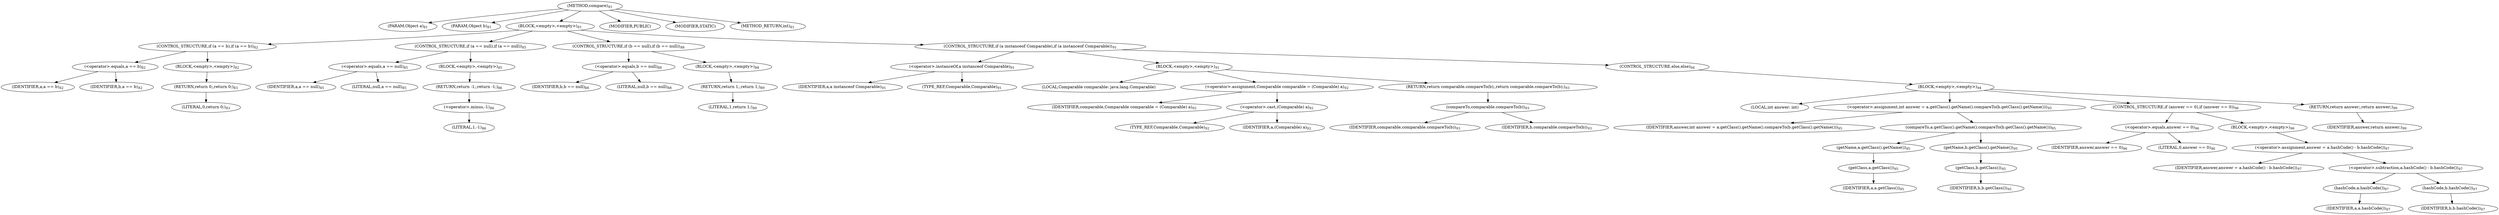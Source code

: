 digraph "compare" {  
"90" [label = <(METHOD,compare)<SUB>81</SUB>> ]
"91" [label = <(PARAM,Object a)<SUB>81</SUB>> ]
"92" [label = <(PARAM,Object b)<SUB>81</SUB>> ]
"93" [label = <(BLOCK,&lt;empty&gt;,&lt;empty&gt;)<SUB>81</SUB>> ]
"94" [label = <(CONTROL_STRUCTURE,if (a == b),if (a == b))<SUB>82</SUB>> ]
"95" [label = <(&lt;operator&gt;.equals,a == b)<SUB>82</SUB>> ]
"96" [label = <(IDENTIFIER,a,a == b)<SUB>82</SUB>> ]
"97" [label = <(IDENTIFIER,b,a == b)<SUB>82</SUB>> ]
"98" [label = <(BLOCK,&lt;empty&gt;,&lt;empty&gt;)<SUB>82</SUB>> ]
"99" [label = <(RETURN,return 0;,return 0;)<SUB>83</SUB>> ]
"100" [label = <(LITERAL,0,return 0;)<SUB>83</SUB>> ]
"101" [label = <(CONTROL_STRUCTURE,if (a == null),if (a == null))<SUB>85</SUB>> ]
"102" [label = <(&lt;operator&gt;.equals,a == null)<SUB>85</SUB>> ]
"103" [label = <(IDENTIFIER,a,a == null)<SUB>85</SUB>> ]
"104" [label = <(LITERAL,null,a == null)<SUB>85</SUB>> ]
"105" [label = <(BLOCK,&lt;empty&gt;,&lt;empty&gt;)<SUB>85</SUB>> ]
"106" [label = <(RETURN,return -1;,return -1;)<SUB>86</SUB>> ]
"107" [label = <(&lt;operator&gt;.minus,-1)<SUB>86</SUB>> ]
"108" [label = <(LITERAL,1,-1)<SUB>86</SUB>> ]
"109" [label = <(CONTROL_STRUCTURE,if (b == null),if (b == null))<SUB>88</SUB>> ]
"110" [label = <(&lt;operator&gt;.equals,b == null)<SUB>88</SUB>> ]
"111" [label = <(IDENTIFIER,b,b == null)<SUB>88</SUB>> ]
"112" [label = <(LITERAL,null,b == null)<SUB>88</SUB>> ]
"113" [label = <(BLOCK,&lt;empty&gt;,&lt;empty&gt;)<SUB>88</SUB>> ]
"114" [label = <(RETURN,return 1;,return 1;)<SUB>89</SUB>> ]
"115" [label = <(LITERAL,1,return 1;)<SUB>89</SUB>> ]
"116" [label = <(CONTROL_STRUCTURE,if (a instanceof Comparable),if (a instanceof Comparable))<SUB>91</SUB>> ]
"117" [label = <(&lt;operator&gt;.instanceOf,a instanceof Comparable)<SUB>91</SUB>> ]
"118" [label = <(IDENTIFIER,a,a instanceof Comparable)<SUB>91</SUB>> ]
"119" [label = <(TYPE_REF,Comparable,Comparable)<SUB>91</SUB>> ]
"120" [label = <(BLOCK,&lt;empty&gt;,&lt;empty&gt;)<SUB>91</SUB>> ]
"121" [label = <(LOCAL,Comparable comparable: java.lang.Comparable)> ]
"122" [label = <(&lt;operator&gt;.assignment,Comparable comparable = (Comparable) a)<SUB>92</SUB>> ]
"123" [label = <(IDENTIFIER,comparable,Comparable comparable = (Comparable) a)<SUB>92</SUB>> ]
"124" [label = <(&lt;operator&gt;.cast,(Comparable) a)<SUB>92</SUB>> ]
"125" [label = <(TYPE_REF,Comparable,Comparable)<SUB>92</SUB>> ]
"126" [label = <(IDENTIFIER,a,(Comparable) a)<SUB>92</SUB>> ]
"127" [label = <(RETURN,return comparable.compareTo(b);,return comparable.compareTo(b);)<SUB>93</SUB>> ]
"128" [label = <(compareTo,comparable.compareTo(b))<SUB>93</SUB>> ]
"129" [label = <(IDENTIFIER,comparable,comparable.compareTo(b))<SUB>93</SUB>> ]
"130" [label = <(IDENTIFIER,b,comparable.compareTo(b))<SUB>93</SUB>> ]
"131" [label = <(CONTROL_STRUCTURE,else,else)<SUB>94</SUB>> ]
"132" [label = <(BLOCK,&lt;empty&gt;,&lt;empty&gt;)<SUB>94</SUB>> ]
"133" [label = <(LOCAL,int answer: int)> ]
"134" [label = <(&lt;operator&gt;.assignment,int answer = a.getClass().getName().compareTo(b.getClass().getName()))<SUB>95</SUB>> ]
"135" [label = <(IDENTIFIER,answer,int answer = a.getClass().getName().compareTo(b.getClass().getName()))<SUB>95</SUB>> ]
"136" [label = <(compareTo,a.getClass().getName().compareTo(b.getClass().getName()))<SUB>95</SUB>> ]
"137" [label = <(getName,a.getClass().getName())<SUB>95</SUB>> ]
"138" [label = <(getClass,a.getClass())<SUB>95</SUB>> ]
"139" [label = <(IDENTIFIER,a,a.getClass())<SUB>95</SUB>> ]
"140" [label = <(getName,b.getClass().getName())<SUB>95</SUB>> ]
"141" [label = <(getClass,b.getClass())<SUB>95</SUB>> ]
"142" [label = <(IDENTIFIER,b,b.getClass())<SUB>95</SUB>> ]
"143" [label = <(CONTROL_STRUCTURE,if (answer == 0),if (answer == 0))<SUB>96</SUB>> ]
"144" [label = <(&lt;operator&gt;.equals,answer == 0)<SUB>96</SUB>> ]
"145" [label = <(IDENTIFIER,answer,answer == 0)<SUB>96</SUB>> ]
"146" [label = <(LITERAL,0,answer == 0)<SUB>96</SUB>> ]
"147" [label = <(BLOCK,&lt;empty&gt;,&lt;empty&gt;)<SUB>96</SUB>> ]
"148" [label = <(&lt;operator&gt;.assignment,answer = a.hashCode() - b.hashCode())<SUB>97</SUB>> ]
"149" [label = <(IDENTIFIER,answer,answer = a.hashCode() - b.hashCode())<SUB>97</SUB>> ]
"150" [label = <(&lt;operator&gt;.subtraction,a.hashCode() - b.hashCode())<SUB>97</SUB>> ]
"151" [label = <(hashCode,a.hashCode())<SUB>97</SUB>> ]
"152" [label = <(IDENTIFIER,a,a.hashCode())<SUB>97</SUB>> ]
"153" [label = <(hashCode,b.hashCode())<SUB>97</SUB>> ]
"154" [label = <(IDENTIFIER,b,b.hashCode())<SUB>97</SUB>> ]
"155" [label = <(RETURN,return answer;,return answer;)<SUB>99</SUB>> ]
"156" [label = <(IDENTIFIER,answer,return answer;)<SUB>99</SUB>> ]
"157" [label = <(MODIFIER,PUBLIC)> ]
"158" [label = <(MODIFIER,STATIC)> ]
"159" [label = <(METHOD_RETURN,int)<SUB>81</SUB>> ]
  "90" -> "91" 
  "90" -> "92" 
  "90" -> "93" 
  "90" -> "157" 
  "90" -> "158" 
  "90" -> "159" 
  "93" -> "94" 
  "93" -> "101" 
  "93" -> "109" 
  "93" -> "116" 
  "94" -> "95" 
  "94" -> "98" 
  "95" -> "96" 
  "95" -> "97" 
  "98" -> "99" 
  "99" -> "100" 
  "101" -> "102" 
  "101" -> "105" 
  "102" -> "103" 
  "102" -> "104" 
  "105" -> "106" 
  "106" -> "107" 
  "107" -> "108" 
  "109" -> "110" 
  "109" -> "113" 
  "110" -> "111" 
  "110" -> "112" 
  "113" -> "114" 
  "114" -> "115" 
  "116" -> "117" 
  "116" -> "120" 
  "116" -> "131" 
  "117" -> "118" 
  "117" -> "119" 
  "120" -> "121" 
  "120" -> "122" 
  "120" -> "127" 
  "122" -> "123" 
  "122" -> "124" 
  "124" -> "125" 
  "124" -> "126" 
  "127" -> "128" 
  "128" -> "129" 
  "128" -> "130" 
  "131" -> "132" 
  "132" -> "133" 
  "132" -> "134" 
  "132" -> "143" 
  "132" -> "155" 
  "134" -> "135" 
  "134" -> "136" 
  "136" -> "137" 
  "136" -> "140" 
  "137" -> "138" 
  "138" -> "139" 
  "140" -> "141" 
  "141" -> "142" 
  "143" -> "144" 
  "143" -> "147" 
  "144" -> "145" 
  "144" -> "146" 
  "147" -> "148" 
  "148" -> "149" 
  "148" -> "150" 
  "150" -> "151" 
  "150" -> "153" 
  "151" -> "152" 
  "153" -> "154" 
  "155" -> "156" 
}
